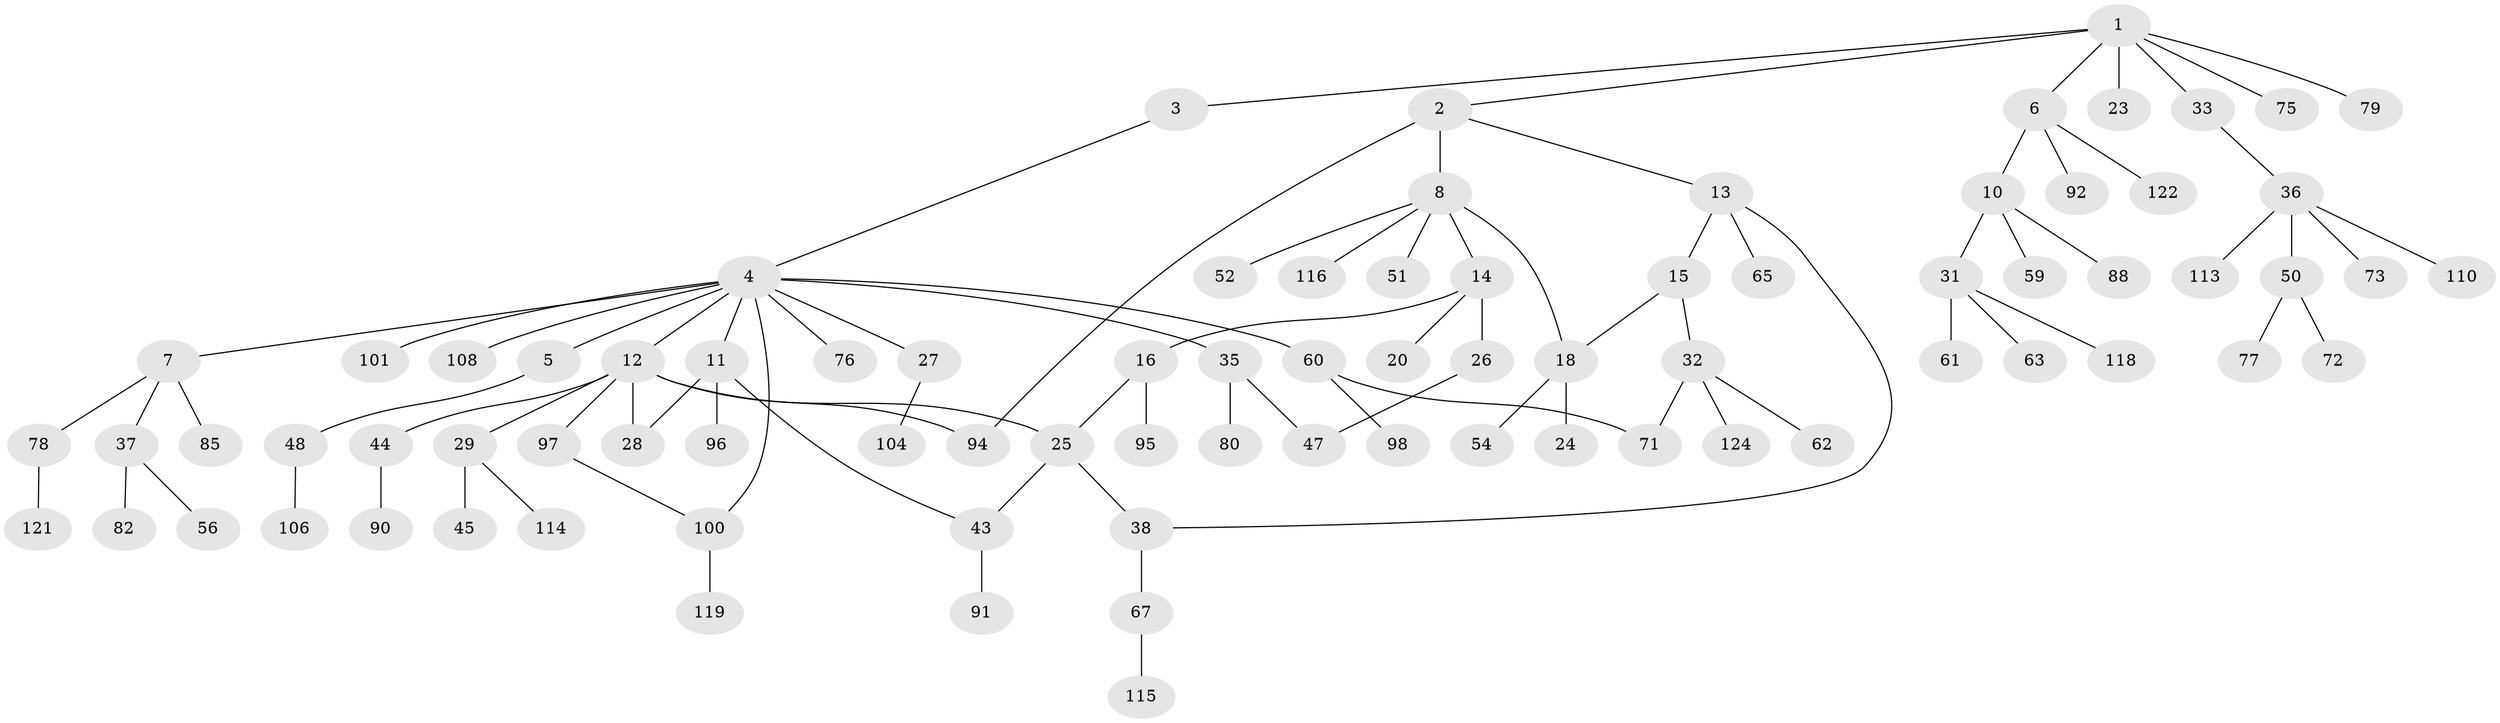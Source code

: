 // original degree distribution, {6: 0.016129032258064516, 5: 0.024193548387096774, 2: 0.29838709677419356, 7: 0.024193548387096774, 3: 0.1532258064516129, 4: 0.07258064516129033, 1: 0.4112903225806452}
// Generated by graph-tools (version 1.1) at 2025/10/02/27/25 16:10:52]
// undirected, 83 vertices, 91 edges
graph export_dot {
graph [start="1"]
  node [color=gray90,style=filled];
  1 [super="+30"];
  2 [super="+21"];
  3;
  4 [super="+9"];
  5 [super="+39"];
  6 [super="+69"];
  7 [super="+53"];
  8 [super="+57"];
  10 [super="+41"];
  11 [super="+93"];
  12 [super="+19"];
  13 [super="+49"];
  14 [super="+99"];
  15 [super="+17"];
  16;
  18 [super="+22"];
  20 [super="+46"];
  23;
  24;
  25 [super="+34"];
  26 [super="+84"];
  27;
  28;
  29 [super="+112"];
  31 [super="+58"];
  32 [super="+40"];
  33;
  35;
  36 [super="+42"];
  37;
  38 [super="+64"];
  43 [super="+89"];
  44 [super="+70"];
  45;
  47 [super="+55"];
  48 [super="+120"];
  50 [super="+66"];
  51;
  52 [super="+103"];
  54;
  56;
  59;
  60 [super="+68"];
  61;
  62;
  63;
  65 [super="+111"];
  67 [super="+81"];
  71 [super="+83"];
  72 [super="+74"];
  73;
  75;
  76;
  77;
  78;
  79;
  80 [super="+86"];
  82;
  85 [super="+87"];
  88;
  90 [super="+107"];
  91;
  92;
  94;
  95 [super="+123"];
  96;
  97;
  98;
  100 [super="+102"];
  101;
  104 [super="+105"];
  106 [super="+109"];
  108 [super="+117"];
  110;
  113;
  114;
  115;
  116;
  118;
  119;
  121;
  122;
  124;
  1 -- 2;
  1 -- 3;
  1 -- 6;
  1 -- 23;
  1 -- 79;
  1 -- 75;
  1 -- 33;
  2 -- 8 [weight=2];
  2 -- 13;
  2 -- 94;
  3 -- 4;
  4 -- 5;
  4 -- 7;
  4 -- 27;
  4 -- 60;
  4 -- 101;
  4 -- 108;
  4 -- 35;
  4 -- 100;
  4 -- 11;
  4 -- 12;
  4 -- 76;
  5 -- 48;
  6 -- 10;
  6 -- 92;
  6 -- 122;
  7 -- 37;
  7 -- 85;
  7 -- 78;
  8 -- 14;
  8 -- 18;
  8 -- 51;
  8 -- 52;
  8 -- 116;
  10 -- 31;
  10 -- 59;
  10 -- 88;
  11 -- 28;
  11 -- 96;
  11 -- 43;
  12 -- 29;
  12 -- 94;
  12 -- 28;
  12 -- 25;
  12 -- 97;
  12 -- 44;
  13 -- 15;
  13 -- 38;
  13 -- 65;
  14 -- 16;
  14 -- 20;
  14 -- 26;
  15 -- 32;
  15 -- 18;
  16 -- 25;
  16 -- 95;
  18 -- 24;
  18 -- 54;
  25 -- 43;
  25 -- 38;
  26 -- 47;
  27 -- 104;
  29 -- 45;
  29 -- 114;
  31 -- 63;
  31 -- 61;
  31 -- 118;
  32 -- 124;
  32 -- 62;
  32 -- 71;
  33 -- 36;
  35 -- 47;
  35 -- 80;
  36 -- 73;
  36 -- 113;
  36 -- 50;
  36 -- 110;
  37 -- 56;
  37 -- 82;
  38 -- 67;
  43 -- 91;
  44 -- 90;
  48 -- 106;
  50 -- 72;
  50 -- 77;
  60 -- 71;
  60 -- 98;
  67 -- 115;
  78 -- 121;
  97 -- 100;
  100 -- 119;
}
